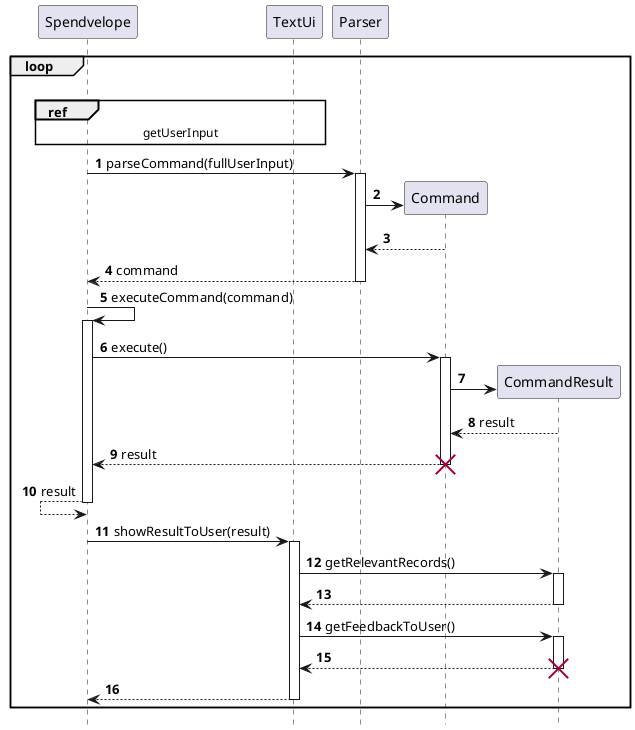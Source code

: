 @startuml
'https://plantuml.com/sequence-diagram

hide footbox
autonumber
autoactivate on

loop
|||
ref over Spendvelope, TextUi: getUserInput

Spendvelope -> Parser: parseCommand(fullUserInput)
Parser -> Command**:
Parser <-- Command
Spendvelope <-- Parser: command

Spendvelope -> Spendvelope: executeCommand(command)
Spendvelope -> Command: execute()
Command -> CommandResult**
Command <-- CommandResult:result
Spendvelope <-- Command: result
destroy Command
Spendvelope <-- Spendvelope: result

Spendvelope -> TextUi: showResultToUser(result)
TextUi -> CommandResult: getRelevantRecords()
TextUi <-- CommandResult
TextUi -> CommandResult: getFeedbackToUser()
TextUi <-- CommandResult
destroy CommandResult
Spendvelope <-- TextUi
end

@enduml